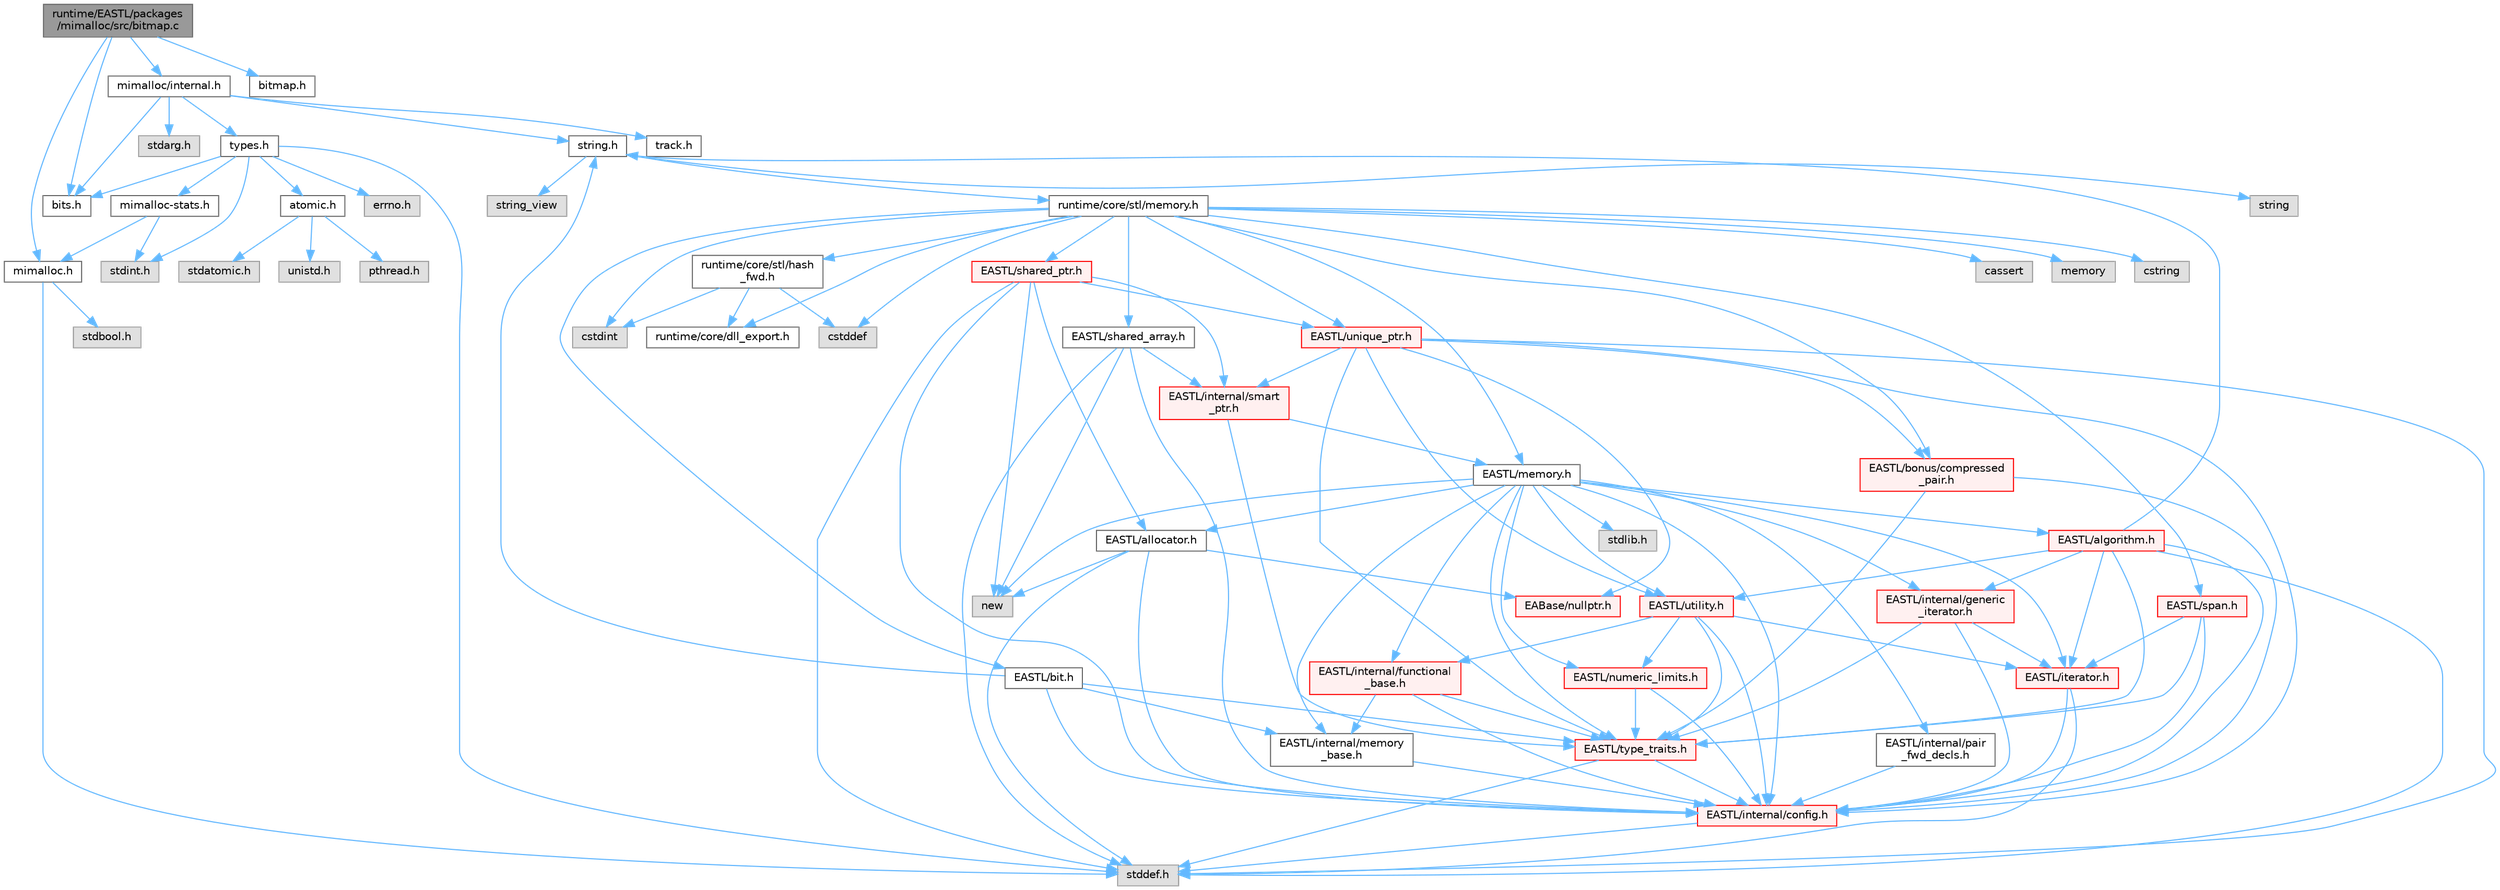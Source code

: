 digraph "runtime/EASTL/packages/mimalloc/src/bitmap.c"
{
 // LATEX_PDF_SIZE
  bgcolor="transparent";
  edge [fontname=Helvetica,fontsize=10,labelfontname=Helvetica,labelfontsize=10];
  node [fontname=Helvetica,fontsize=10,shape=box,height=0.2,width=0.4];
  Node1 [id="Node000001",label="runtime/EASTL/packages\l/mimalloc/src/bitmap.c",height=0.2,width=0.4,color="gray40", fillcolor="grey60", style="filled", fontcolor="black",tooltip=" "];
  Node1 -> Node2 [id="edge115_Node000001_Node000002",color="steelblue1",style="solid",tooltip=" "];
  Node2 [id="Node000002",label="mimalloc.h",height=0.2,width=0.4,color="grey40", fillcolor="white", style="filled",URL="$mimalloc_8h.html",tooltip=" "];
  Node2 -> Node3 [id="edge116_Node000002_Node000003",color="steelblue1",style="solid",tooltip=" "];
  Node3 [id="Node000003",label="stddef.h",height=0.2,width=0.4,color="grey60", fillcolor="#E0E0E0", style="filled",tooltip=" "];
  Node2 -> Node4 [id="edge117_Node000002_Node000004",color="steelblue1",style="solid",tooltip=" "];
  Node4 [id="Node000004",label="stdbool.h",height=0.2,width=0.4,color="grey60", fillcolor="#E0E0E0", style="filled",tooltip=" "];
  Node1 -> Node5 [id="edge118_Node000001_Node000005",color="steelblue1",style="solid",tooltip=" "];
  Node5 [id="Node000005",label="mimalloc/internal.h",height=0.2,width=0.4,color="grey40", fillcolor="white", style="filled",URL="$_e_a_s_t_l_2packages_2mimalloc_2include_2mimalloc_2internal_8h.html",tooltip=" "];
  Node5 -> Node6 [id="edge119_Node000005_Node000006",color="steelblue1",style="solid",tooltip=" "];
  Node6 [id="Node000006",label="types.h",height=0.2,width=0.4,color="grey40", fillcolor="white", style="filled",URL="$types_8h.html",tooltip=" "];
  Node6 -> Node7 [id="edge120_Node000006_Node000007",color="steelblue1",style="solid",tooltip=" "];
  Node7 [id="Node000007",label="mimalloc-stats.h",height=0.2,width=0.4,color="grey40", fillcolor="white", style="filled",URL="$mimalloc-stats_8h.html",tooltip=" "];
  Node7 -> Node2 [id="edge121_Node000007_Node000002",color="steelblue1",style="solid",tooltip=" "];
  Node7 -> Node8 [id="edge122_Node000007_Node000008",color="steelblue1",style="solid",tooltip=" "];
  Node8 [id="Node000008",label="stdint.h",height=0.2,width=0.4,color="grey60", fillcolor="#E0E0E0", style="filled",tooltip=" "];
  Node6 -> Node3 [id="edge123_Node000006_Node000003",color="steelblue1",style="solid",tooltip=" "];
  Node6 -> Node8 [id="edge124_Node000006_Node000008",color="steelblue1",style="solid",tooltip=" "];
  Node6 -> Node9 [id="edge125_Node000006_Node000009",color="steelblue1",style="solid",tooltip=" "];
  Node9 [id="Node000009",label="errno.h",height=0.2,width=0.4,color="grey60", fillcolor="#E0E0E0", style="filled",tooltip=" "];
  Node6 -> Node10 [id="edge126_Node000006_Node000010",color="steelblue1",style="solid",tooltip=" "];
  Node10 [id="Node000010",label="bits.h",height=0.2,width=0.4,color="grey40", fillcolor="white", style="filled",URL="$bits_8h.html",tooltip=" "];
  Node6 -> Node11 [id="edge127_Node000006_Node000011",color="steelblue1",style="solid",tooltip=" "];
  Node11 [id="Node000011",label="atomic.h",height=0.2,width=0.4,color="grey40", fillcolor="white", style="filled",URL="$_e_a_s_t_l_2packages_2mimalloc_2include_2mimalloc_2atomic_8h.html",tooltip=" "];
  Node11 -> Node12 [id="edge128_Node000011_Node000012",color="steelblue1",style="solid",tooltip=" "];
  Node12 [id="Node000012",label="pthread.h",height=0.2,width=0.4,color="grey60", fillcolor="#E0E0E0", style="filled",tooltip=" "];
  Node11 -> Node13 [id="edge129_Node000011_Node000013",color="steelblue1",style="solid",tooltip=" "];
  Node13 [id="Node000013",label="stdatomic.h",height=0.2,width=0.4,color="grey60", fillcolor="#E0E0E0", style="filled",tooltip=" "];
  Node11 -> Node14 [id="edge130_Node000011_Node000014",color="steelblue1",style="solid",tooltip=" "];
  Node14 [id="Node000014",label="unistd.h",height=0.2,width=0.4,color="grey60", fillcolor="#E0E0E0", style="filled",tooltip=" "];
  Node5 -> Node15 [id="edge131_Node000005_Node000015",color="steelblue1",style="solid",tooltip=" "];
  Node15 [id="Node000015",label="track.h",height=0.2,width=0.4,color="grey40", fillcolor="white", style="filled",URL="$track_8h.html",tooltip=" "];
  Node5 -> Node10 [id="edge132_Node000005_Node000010",color="steelblue1",style="solid",tooltip=" "];
  Node5 -> Node16 [id="edge133_Node000005_Node000016",color="steelblue1",style="solid",tooltip=" "];
  Node16 [id="Node000016",label="stdarg.h",height=0.2,width=0.4,color="grey60", fillcolor="#E0E0E0", style="filled",tooltip=" "];
  Node5 -> Node17 [id="edge134_Node000005_Node000017",color="steelblue1",style="solid",tooltip=" "];
  Node17 [id="Node000017",label="string.h",height=0.2,width=0.4,color="grey40", fillcolor="white", style="filled",URL="$string_8h.html",tooltip=" "];
  Node17 -> Node18 [id="edge135_Node000017_Node000018",color="steelblue1",style="solid",tooltip=" "];
  Node18 [id="Node000018",label="string",height=0.2,width=0.4,color="grey60", fillcolor="#E0E0E0", style="filled",tooltip=" "];
  Node17 -> Node19 [id="edge136_Node000017_Node000019",color="steelblue1",style="solid",tooltip=" "];
  Node19 [id="Node000019",label="string_view",height=0.2,width=0.4,color="grey60", fillcolor="#E0E0E0", style="filled",tooltip=" "];
  Node17 -> Node20 [id="edge137_Node000017_Node000020",color="steelblue1",style="solid",tooltip=" "];
  Node20 [id="Node000020",label="runtime/core/stl/memory.h",height=0.2,width=0.4,color="grey40", fillcolor="white", style="filled",URL="$core_2stl_2memory_8h.html",tooltip=" "];
  Node20 -> Node21 [id="edge138_Node000020_Node000021",color="steelblue1",style="solid",tooltip=" "];
  Node21 [id="Node000021",label="cstddef",height=0.2,width=0.4,color="grey60", fillcolor="#E0E0E0", style="filled",tooltip=" "];
  Node20 -> Node22 [id="edge139_Node000020_Node000022",color="steelblue1",style="solid",tooltip=" "];
  Node22 [id="Node000022",label="cstdint",height=0.2,width=0.4,color="grey60", fillcolor="#E0E0E0", style="filled",tooltip=" "];
  Node20 -> Node23 [id="edge140_Node000020_Node000023",color="steelblue1",style="solid",tooltip=" "];
  Node23 [id="Node000023",label="cassert",height=0.2,width=0.4,color="grey60", fillcolor="#E0E0E0", style="filled",tooltip=" "];
  Node20 -> Node24 [id="edge141_Node000020_Node000024",color="steelblue1",style="solid",tooltip=" "];
  Node24 [id="Node000024",label="memory",height=0.2,width=0.4,color="grey60", fillcolor="#E0E0E0", style="filled",tooltip=" "];
  Node20 -> Node25 [id="edge142_Node000020_Node000025",color="steelblue1",style="solid",tooltip=" "];
  Node25 [id="Node000025",label="cstring",height=0.2,width=0.4,color="grey60", fillcolor="#E0E0E0", style="filled",tooltip=" "];
  Node20 -> Node26 [id="edge143_Node000020_Node000026",color="steelblue1",style="solid",tooltip=" "];
  Node26 [id="Node000026",label="EASTL/bit.h",height=0.2,width=0.4,color="grey40", fillcolor="white", style="filled",URL="$bit_8h.html",tooltip=" "];
  Node26 -> Node27 [id="edge144_Node000026_Node000027",color="steelblue1",style="solid",tooltip=" "];
  Node27 [id="Node000027",label="EASTL/internal/config.h",height=0.2,width=0.4,color="red", fillcolor="#FFF0F0", style="filled",URL="$config_8h.html",tooltip=" "];
  Node27 -> Node3 [id="edge145_Node000027_Node000003",color="steelblue1",style="solid",tooltip=" "];
  Node26 -> Node35 [id="edge146_Node000026_Node000035",color="steelblue1",style="solid",tooltip=" "];
  Node35 [id="Node000035",label="EASTL/internal/memory\l_base.h",height=0.2,width=0.4,color="grey40", fillcolor="white", style="filled",URL="$memory__base_8h.html",tooltip=" "];
  Node35 -> Node27 [id="edge147_Node000035_Node000027",color="steelblue1",style="solid",tooltip=" "];
  Node26 -> Node36 [id="edge148_Node000026_Node000036",color="steelblue1",style="solid",tooltip=" "];
  Node36 [id="Node000036",label="EASTL/type_traits.h",height=0.2,width=0.4,color="red", fillcolor="#FFF0F0", style="filled",URL="$_e_a_s_t_l_2include_2_e_a_s_t_l_2type__traits_8h.html",tooltip=" "];
  Node36 -> Node27 [id="edge149_Node000036_Node000027",color="steelblue1",style="solid",tooltip=" "];
  Node36 -> Node3 [id="edge150_Node000036_Node000003",color="steelblue1",style="solid",tooltip=" "];
  Node26 -> Node17 [id="edge151_Node000026_Node000017",color="steelblue1",style="solid",tooltip=" "];
  Node20 -> Node46 [id="edge152_Node000020_Node000046",color="steelblue1",style="solid",tooltip=" "];
  Node46 [id="Node000046",label="EASTL/memory.h",height=0.2,width=0.4,color="grey40", fillcolor="white", style="filled",URL="$_e_a_s_t_l_2include_2_e_a_s_t_l_2memory_8h.html",tooltip=" "];
  Node46 -> Node27 [id="edge153_Node000046_Node000027",color="steelblue1",style="solid",tooltip=" "];
  Node46 -> Node35 [id="edge154_Node000046_Node000035",color="steelblue1",style="solid",tooltip=" "];
  Node46 -> Node47 [id="edge155_Node000046_Node000047",color="steelblue1",style="solid",tooltip=" "];
  Node47 [id="Node000047",label="EASTL/internal/generic\l_iterator.h",height=0.2,width=0.4,color="red", fillcolor="#FFF0F0", style="filled",URL="$generic__iterator_8h.html",tooltip=" "];
  Node47 -> Node27 [id="edge156_Node000047_Node000027",color="steelblue1",style="solid",tooltip=" "];
  Node47 -> Node48 [id="edge157_Node000047_Node000048",color="steelblue1",style="solid",tooltip=" "];
  Node48 [id="Node000048",label="EASTL/iterator.h",height=0.2,width=0.4,color="red", fillcolor="#FFF0F0", style="filled",URL="$_e_a_s_t_l_2include_2_e_a_s_t_l_2iterator_8h.html",tooltip=" "];
  Node48 -> Node27 [id="edge158_Node000048_Node000027",color="steelblue1",style="solid",tooltip=" "];
  Node48 -> Node3 [id="edge159_Node000048_Node000003",color="steelblue1",style="solid",tooltip=" "];
  Node47 -> Node36 [id="edge160_Node000047_Node000036",color="steelblue1",style="solid",tooltip=" "];
  Node46 -> Node51 [id="edge161_Node000046_Node000051",color="steelblue1",style="solid",tooltip=" "];
  Node51 [id="Node000051",label="EASTL/internal/pair\l_fwd_decls.h",height=0.2,width=0.4,color="grey40", fillcolor="white", style="filled",URL="$pair__fwd__decls_8h.html",tooltip=" "];
  Node51 -> Node27 [id="edge162_Node000051_Node000027",color="steelblue1",style="solid",tooltip=" "];
  Node46 -> Node52 [id="edge163_Node000046_Node000052",color="steelblue1",style="solid",tooltip=" "];
  Node52 [id="Node000052",label="EASTL/internal/functional\l_base.h",height=0.2,width=0.4,color="red", fillcolor="#FFF0F0", style="filled",URL="$functional__base_8h.html",tooltip=" "];
  Node52 -> Node27 [id="edge164_Node000052_Node000027",color="steelblue1",style="solid",tooltip=" "];
  Node52 -> Node35 [id="edge165_Node000052_Node000035",color="steelblue1",style="solid",tooltip=" "];
  Node52 -> Node36 [id="edge166_Node000052_Node000036",color="steelblue1",style="solid",tooltip=" "];
  Node46 -> Node53 [id="edge167_Node000046_Node000053",color="steelblue1",style="solid",tooltip=" "];
  Node53 [id="Node000053",label="EASTL/algorithm.h",height=0.2,width=0.4,color="red", fillcolor="#FFF0F0", style="filled",URL="$_e_a_s_t_l_2include_2_e_a_s_t_l_2algorithm_8h.html",tooltip=" "];
  Node53 -> Node27 [id="edge168_Node000053_Node000027",color="steelblue1",style="solid",tooltip=" "];
  Node53 -> Node36 [id="edge169_Node000053_Node000036",color="steelblue1",style="solid",tooltip=" "];
  Node53 -> Node48 [id="edge170_Node000053_Node000048",color="steelblue1",style="solid",tooltip=" "];
  Node53 -> Node63 [id="edge171_Node000053_Node000063",color="steelblue1",style="solid",tooltip=" "];
  Node63 [id="Node000063",label="EASTL/utility.h",height=0.2,width=0.4,color="red", fillcolor="#FFF0F0", style="filled",URL="$_e_a_s_t_l_2include_2_e_a_s_t_l_2utility_8h.html",tooltip=" "];
  Node63 -> Node27 [id="edge172_Node000063_Node000027",color="steelblue1",style="solid",tooltip=" "];
  Node63 -> Node36 [id="edge173_Node000063_Node000036",color="steelblue1",style="solid",tooltip=" "];
  Node63 -> Node48 [id="edge174_Node000063_Node000048",color="steelblue1",style="solid",tooltip=" "];
  Node63 -> Node64 [id="edge175_Node000063_Node000064",color="steelblue1",style="solid",tooltip=" "];
  Node64 [id="Node000064",label="EASTL/numeric_limits.h",height=0.2,width=0.4,color="red", fillcolor="#FFF0F0", style="filled",URL="$numeric__limits_8h.html",tooltip=" "];
  Node64 -> Node27 [id="edge176_Node000064_Node000027",color="steelblue1",style="solid",tooltip=" "];
  Node64 -> Node36 [id="edge177_Node000064_Node000036",color="steelblue1",style="solid",tooltip=" "];
  Node63 -> Node52 [id="edge178_Node000063_Node000052",color="steelblue1",style="solid",tooltip=" "];
  Node53 -> Node47 [id="edge179_Node000053_Node000047",color="steelblue1",style="solid",tooltip=" "];
  Node53 -> Node3 [id="edge180_Node000053_Node000003",color="steelblue1",style="solid",tooltip=" "];
  Node53 -> Node17 [id="edge181_Node000053_Node000017",color="steelblue1",style="solid",tooltip=" "];
  Node46 -> Node36 [id="edge182_Node000046_Node000036",color="steelblue1",style="solid",tooltip=" "];
  Node46 -> Node60 [id="edge183_Node000046_Node000060",color="steelblue1",style="solid",tooltip=" "];
  Node60 [id="Node000060",label="EASTL/allocator.h",height=0.2,width=0.4,color="grey40", fillcolor="white", style="filled",URL="$allocator_8h.html",tooltip=" "];
  Node60 -> Node27 [id="edge184_Node000060_Node000027",color="steelblue1",style="solid",tooltip=" "];
  Node60 -> Node38 [id="edge185_Node000060_Node000038",color="steelblue1",style="solid",tooltip=" "];
  Node38 [id="Node000038",label="EABase/nullptr.h",height=0.2,width=0.4,color="red", fillcolor="#FFF0F0", style="filled",URL="$nullptr_8h.html",tooltip=" "];
  Node60 -> Node3 [id="edge186_Node000060_Node000003",color="steelblue1",style="solid",tooltip=" "];
  Node60 -> Node61 [id="edge187_Node000060_Node000061",color="steelblue1",style="solid",tooltip=" "];
  Node61 [id="Node000061",label="new",height=0.2,width=0.4,color="grey60", fillcolor="#E0E0E0", style="filled",tooltip=" "];
  Node46 -> Node48 [id="edge188_Node000046_Node000048",color="steelblue1",style="solid",tooltip=" "];
  Node46 -> Node63 [id="edge189_Node000046_Node000063",color="steelblue1",style="solid",tooltip=" "];
  Node46 -> Node64 [id="edge190_Node000046_Node000064",color="steelblue1",style="solid",tooltip=" "];
  Node46 -> Node73 [id="edge191_Node000046_Node000073",color="steelblue1",style="solid",tooltip=" "];
  Node73 [id="Node000073",label="stdlib.h",height=0.2,width=0.4,color="grey60", fillcolor="#E0E0E0", style="filled",tooltip=" "];
  Node46 -> Node61 [id="edge192_Node000046_Node000061",color="steelblue1",style="solid",tooltip=" "];
  Node20 -> Node74 [id="edge193_Node000020_Node000074",color="steelblue1",style="solid",tooltip=" "];
  Node74 [id="Node000074",label="EASTL/shared_array.h",height=0.2,width=0.4,color="grey40", fillcolor="white", style="filled",URL="$shared__array_8h.html",tooltip=" "];
  Node74 -> Node27 [id="edge194_Node000074_Node000027",color="steelblue1",style="solid",tooltip=" "];
  Node74 -> Node75 [id="edge195_Node000074_Node000075",color="steelblue1",style="solid",tooltip=" "];
  Node75 [id="Node000075",label="EASTL/internal/smart\l_ptr.h",height=0.2,width=0.4,color="red", fillcolor="#FFF0F0", style="filled",URL="$smart__ptr_8h.html",tooltip=" "];
  Node75 -> Node46 [id="edge196_Node000075_Node000046",color="steelblue1",style="solid",tooltip=" "];
  Node75 -> Node36 [id="edge197_Node000075_Node000036",color="steelblue1",style="solid",tooltip=" "];
  Node74 -> Node61 [id="edge198_Node000074_Node000061",color="steelblue1",style="solid",tooltip=" "];
  Node74 -> Node3 [id="edge199_Node000074_Node000003",color="steelblue1",style="solid",tooltip=" "];
  Node20 -> Node77 [id="edge200_Node000020_Node000077",color="steelblue1",style="solid",tooltip=" "];
  Node77 [id="Node000077",label="EASTL/unique_ptr.h",height=0.2,width=0.4,color="red", fillcolor="#FFF0F0", style="filled",URL="$unique__ptr_8h.html",tooltip=" "];
  Node77 -> Node38 [id="edge201_Node000077_Node000038",color="steelblue1",style="solid",tooltip=" "];
  Node77 -> Node78 [id="edge202_Node000077_Node000078",color="steelblue1",style="solid",tooltip=" "];
  Node78 [id="Node000078",label="EASTL/bonus/compressed\l_pair.h",height=0.2,width=0.4,color="red", fillcolor="#FFF0F0", style="filled",URL="$compressed__pair_8h.html",tooltip=" "];
  Node78 -> Node27 [id="edge203_Node000078_Node000027",color="steelblue1",style="solid",tooltip=" "];
  Node78 -> Node36 [id="edge204_Node000078_Node000036",color="steelblue1",style="solid",tooltip=" "];
  Node77 -> Node27 [id="edge205_Node000077_Node000027",color="steelblue1",style="solid",tooltip=" "];
  Node77 -> Node75 [id="edge206_Node000077_Node000075",color="steelblue1",style="solid",tooltip=" "];
  Node77 -> Node36 [id="edge207_Node000077_Node000036",color="steelblue1",style="solid",tooltip=" "];
  Node77 -> Node63 [id="edge208_Node000077_Node000063",color="steelblue1",style="solid",tooltip=" "];
  Node77 -> Node3 [id="edge209_Node000077_Node000003",color="steelblue1",style="solid",tooltip=" "];
  Node20 -> Node80 [id="edge210_Node000020_Node000080",color="steelblue1",style="solid",tooltip=" "];
  Node80 [id="Node000080",label="EASTL/shared_ptr.h",height=0.2,width=0.4,color="red", fillcolor="#FFF0F0", style="filled",URL="$shared__ptr_8h.html",tooltip=" "];
  Node80 -> Node27 [id="edge211_Node000080_Node000027",color="steelblue1",style="solid",tooltip=" "];
  Node80 -> Node75 [id="edge212_Node000080_Node000075",color="steelblue1",style="solid",tooltip=" "];
  Node80 -> Node77 [id="edge213_Node000080_Node000077",color="steelblue1",style="solid",tooltip=" "];
  Node80 -> Node60 [id="edge214_Node000080_Node000060",color="steelblue1",style="solid",tooltip=" "];
  Node80 -> Node61 [id="edge215_Node000080_Node000061",color="steelblue1",style="solid",tooltip=" "];
  Node80 -> Node3 [id="edge216_Node000080_Node000003",color="steelblue1",style="solid",tooltip=" "];
  Node20 -> Node160 [id="edge217_Node000020_Node000160",color="steelblue1",style="solid",tooltip=" "];
  Node160 [id="Node000160",label="EASTL/span.h",height=0.2,width=0.4,color="red", fillcolor="#FFF0F0", style="filled",URL="$span_8h.html",tooltip=" "];
  Node160 -> Node27 [id="edge218_Node000160_Node000027",color="steelblue1",style="solid",tooltip=" "];
  Node160 -> Node36 [id="edge219_Node000160_Node000036",color="steelblue1",style="solid",tooltip=" "];
  Node160 -> Node48 [id="edge220_Node000160_Node000048",color="steelblue1",style="solid",tooltip=" "];
  Node20 -> Node78 [id="edge221_Node000020_Node000078",color="steelblue1",style="solid",tooltip=" "];
  Node20 -> Node163 [id="edge222_Node000020_Node000163",color="steelblue1",style="solid",tooltip=" "];
  Node163 [id="Node000163",label="runtime/core/dll_export.h",height=0.2,width=0.4,color="grey40", fillcolor="white", style="filled",URL="$dll__export_8h.html",tooltip=" "];
  Node20 -> Node164 [id="edge223_Node000020_Node000164",color="steelblue1",style="solid",tooltip=" "];
  Node164 [id="Node000164",label="runtime/core/stl/hash\l_fwd.h",height=0.2,width=0.4,color="grey40", fillcolor="white", style="filled",URL="$hash__fwd_8h.html",tooltip=" "];
  Node164 -> Node21 [id="edge224_Node000164_Node000021",color="steelblue1",style="solid",tooltip=" "];
  Node164 -> Node22 [id="edge225_Node000164_Node000022",color="steelblue1",style="solid",tooltip=" "];
  Node164 -> Node163 [id="edge226_Node000164_Node000163",color="steelblue1",style="solid",tooltip=" "];
  Node1 -> Node10 [id="edge227_Node000001_Node000010",color="steelblue1",style="solid",tooltip=" "];
  Node1 -> Node165 [id="edge228_Node000001_Node000165",color="steelblue1",style="solid",tooltip=" "];
  Node165 [id="Node000165",label="bitmap.h",height=0.2,width=0.4,color="grey40", fillcolor="white", style="filled",URL="$bitmap_8h.html",tooltip=" "];
}
